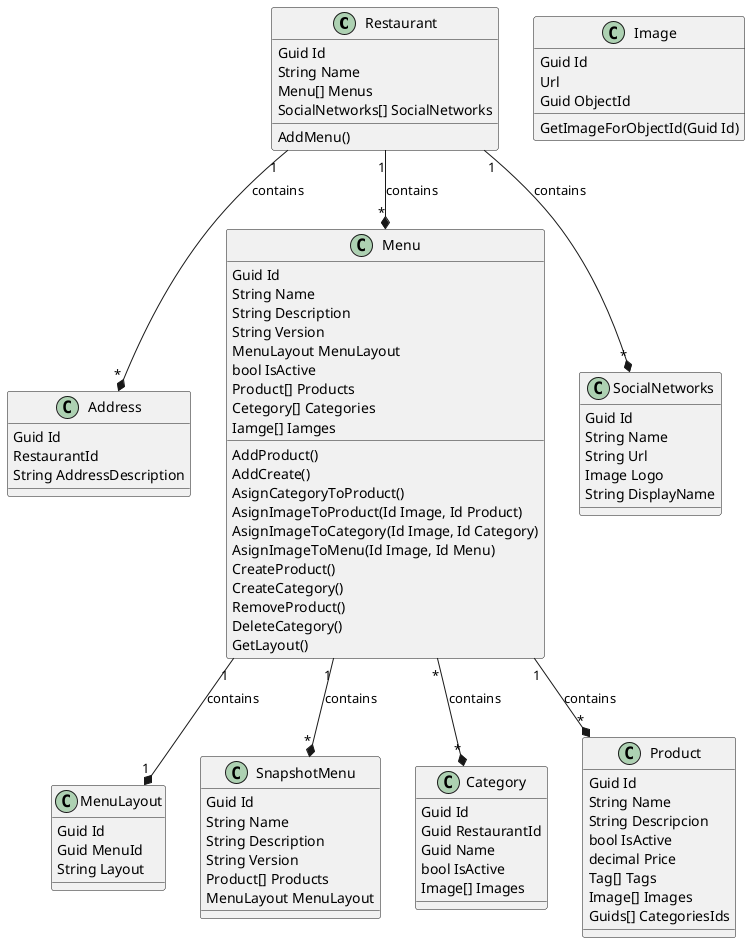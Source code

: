 @startuml
class Restaurant {
{field} Guid Id
{field} String Name
{field} Menu[] Menus
{field} SocialNetworks[] SocialNetworks
{method} AddMenu()
}

class Address {
{field} Guid Id
{field} RestaurantId
{field} String AddressDescription
}

class MenuLayout{
{field} Guid Id
{field} Guid MenuId
{field} String Layout
}

class SnapshotMenu{
{field} Guid Id
{field} String Name
{field} String Description
{field} String Version
{field} Product[] Products
{field} MenuLayout MenuLayout
}

class Menu {
{field} Guid Id
{field} String Name
{field} String Description
{field} String Version
{field} MenuLayout MenuLayout
{field} bool IsActive
{field} Product[] Products
{field} Cetegory[] Categories
{field} Iamge[] Iamges
{method} AddProduct()
{method} AddCreate()
{method} AsignCategoryToProduct()
{method} AsignImageToProduct(Id Image, Id Product)
{method} AsignImageToCategory(Id Image, Id Category)
{method} AsignImageToMenu(Id Image, Id Menu)
{method} CreateProduct()
{method} CreateCategory()
{method} RemoveProduct()
{method} DeleteCategory()
{method} GetLayout()
}

class SocialNetworks {
{field} Guid Id
{field} String Name
{field} String Url
{field} Image Logo
{field} String DisplayName
}


class Image{
{field} Guid Id
{field} Url
{field} Guid ObjectId
{method} GetImageForObjectId(Guid Id)
}

class Category {
{field} Guid Id
{field} Guid RestaurantId
{field} Guid Name
{field} bool IsActive
{field} Image[] Images
}

class Product {
{field} Guid Id
{field} String Name
{field} String Descripcion
{field} bool IsActive
{field} decimal Price
{field} Tag[] Tags
{field} Image[] Images
{field} Guids[] CategoriesIds
}


Restaurant "1" --* "*"Menu : contains
Restaurant "1" --* "*"Address : contains
Restaurant "1" --* "*"SocialNetworks : contains
Menu "1" --* "1"MenuLayout : contains
Menu "1" --* "*"SnapshotMenu : contains
Menu "1" --* "*"Product : contains
Menu"*" --* "*"Category : contains



@enduml